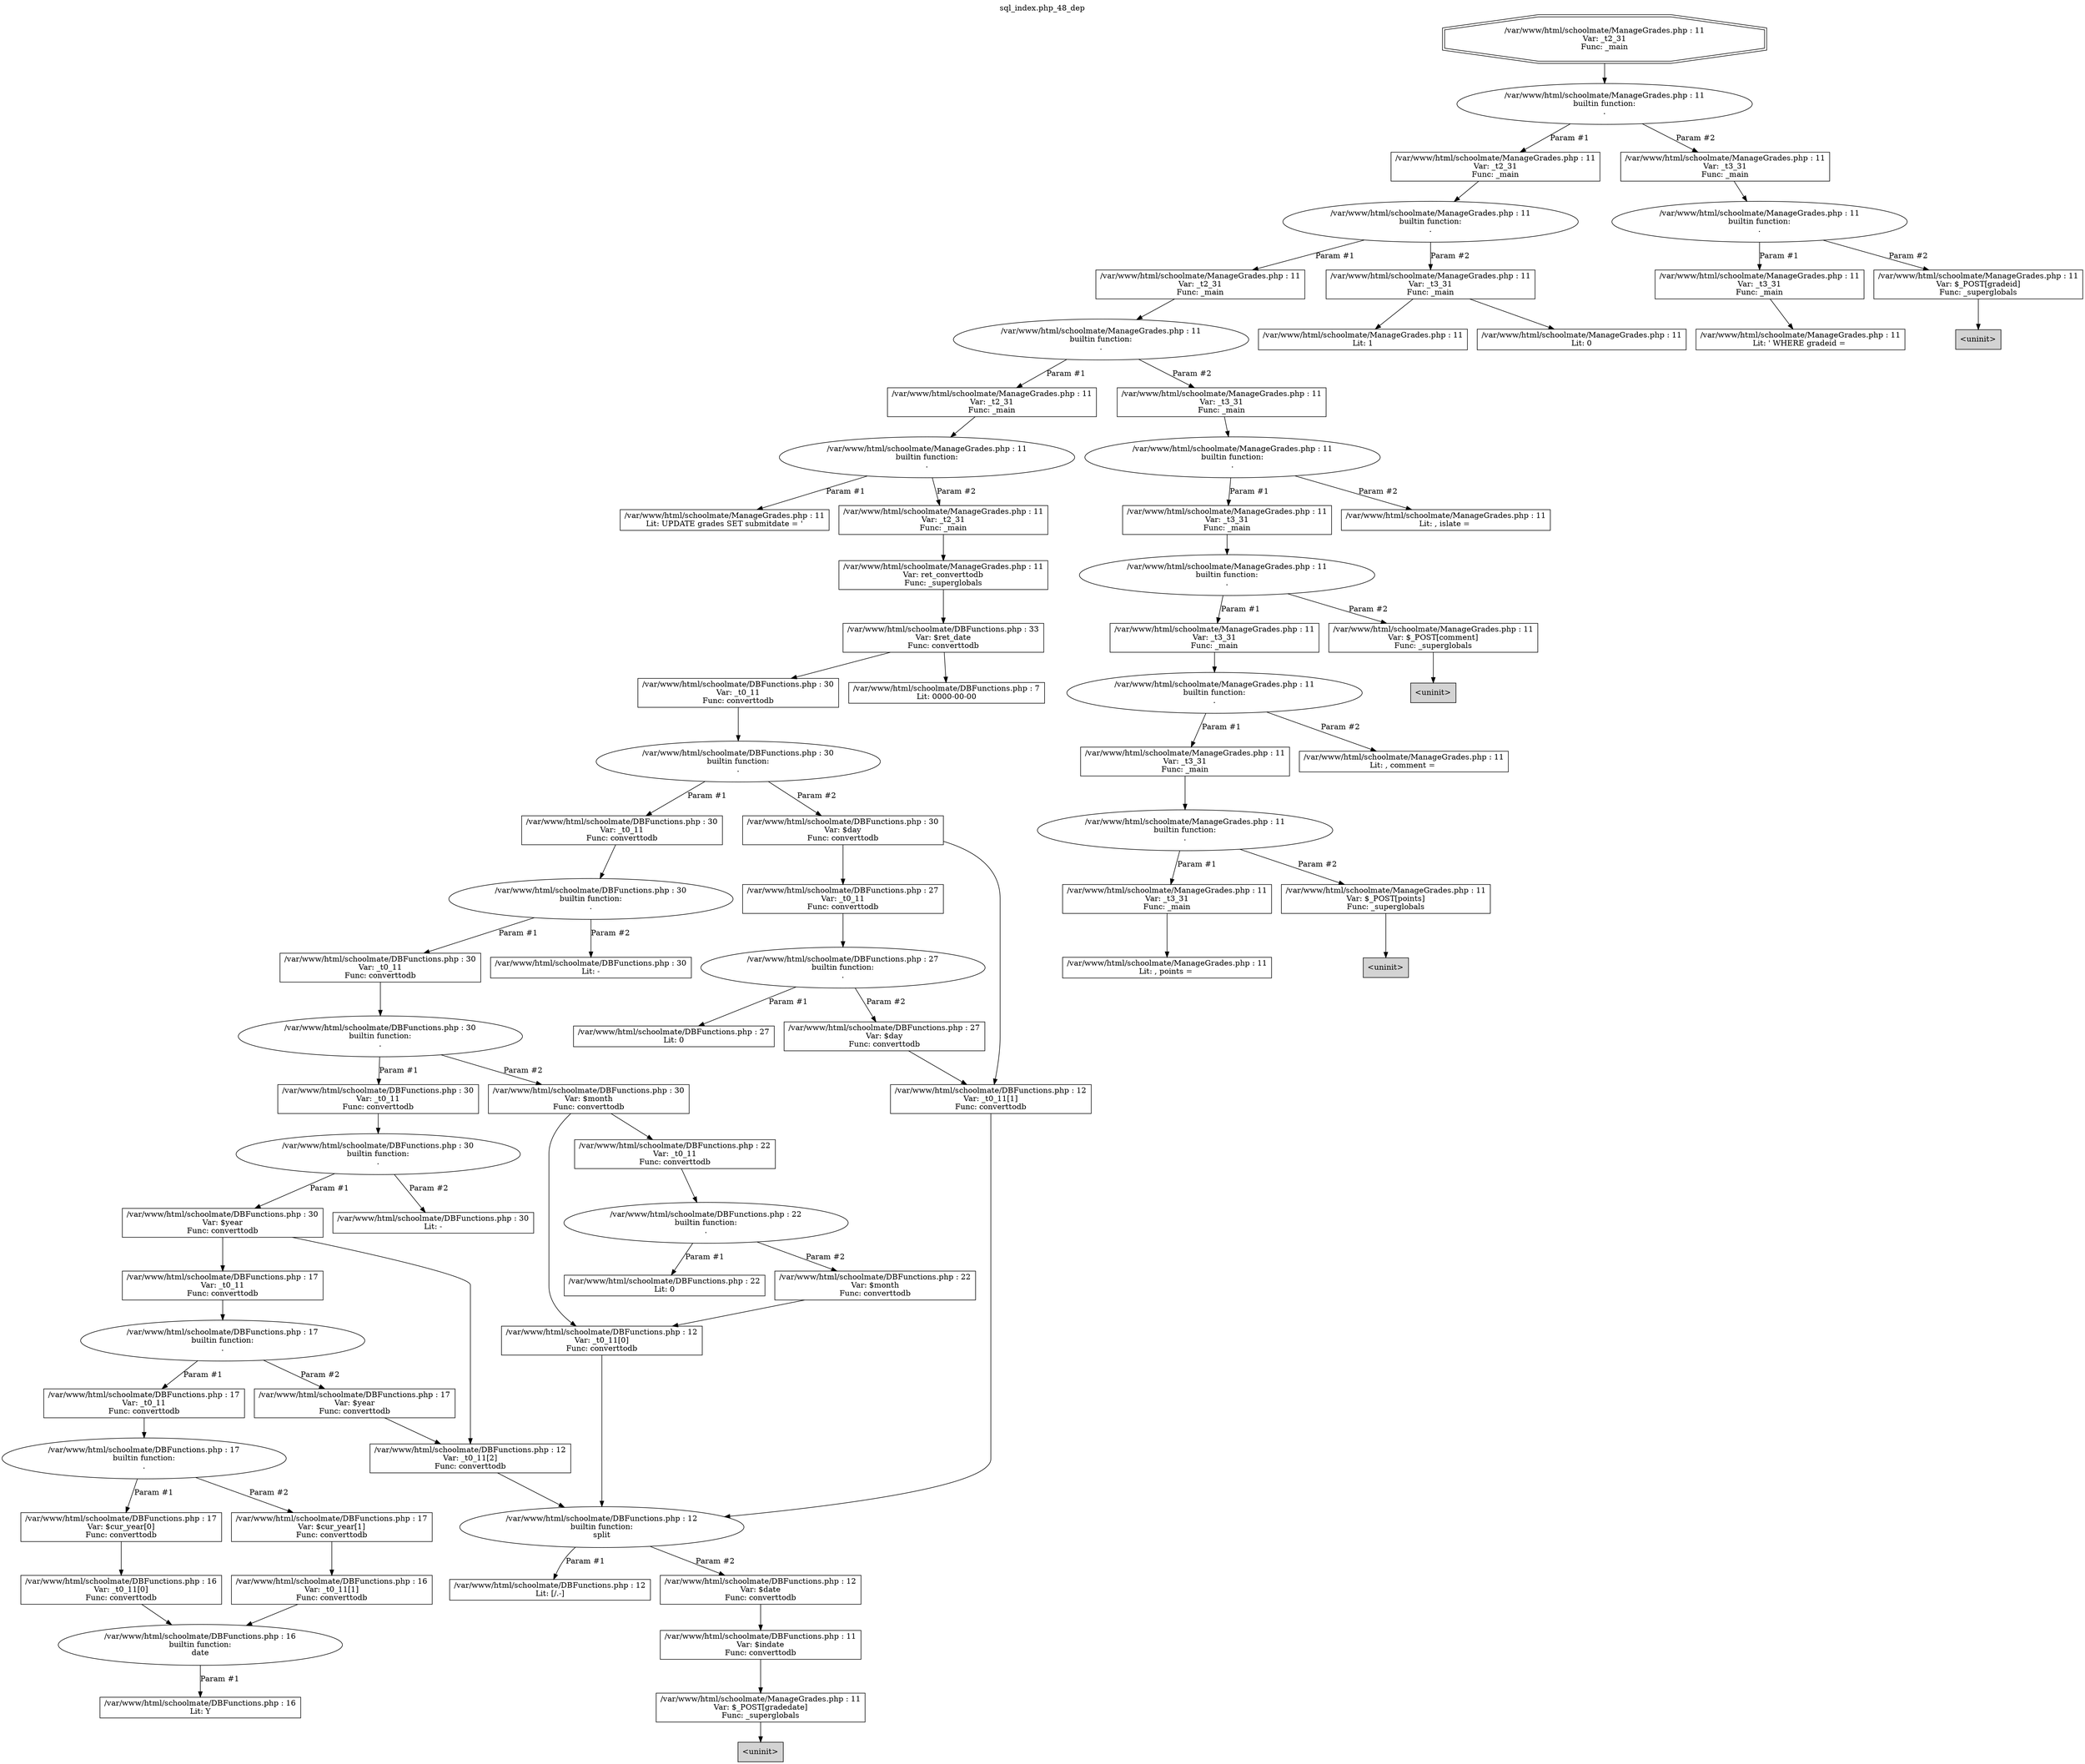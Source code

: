 digraph cfg {
  label="sql_index.php_48_dep";
  labelloc=t;
  n1 [shape=doubleoctagon, label="/var/www/html/schoolmate/ManageGrades.php : 11\nVar: _t2_31\nFunc: _main\n"];
  n2 [shape=ellipse, label="/var/www/html/schoolmate/ManageGrades.php : 11\nbuiltin function:\n.\n"];
  n3 [shape=box, label="/var/www/html/schoolmate/ManageGrades.php : 11\nVar: _t2_31\nFunc: _main\n"];
  n4 [shape=ellipse, label="/var/www/html/schoolmate/ManageGrades.php : 11\nbuiltin function:\n.\n"];
  n5 [shape=box, label="/var/www/html/schoolmate/ManageGrades.php : 11\nVar: _t2_31\nFunc: _main\n"];
  n6 [shape=ellipse, label="/var/www/html/schoolmate/ManageGrades.php : 11\nbuiltin function:\n.\n"];
  n7 [shape=box, label="/var/www/html/schoolmate/ManageGrades.php : 11\nVar: _t2_31\nFunc: _main\n"];
  n8 [shape=ellipse, label="/var/www/html/schoolmate/ManageGrades.php : 11\nbuiltin function:\n.\n"];
  n9 [shape=box, label="/var/www/html/schoolmate/ManageGrades.php : 11\nLit: UPDATE grades SET submitdate = '\n"];
  n10 [shape=box, label="/var/www/html/schoolmate/ManageGrades.php : 11\nVar: _t2_31\nFunc: _main\n"];
  n11 [shape=box, label="/var/www/html/schoolmate/ManageGrades.php : 11\nVar: ret_converttodb\nFunc: _superglobals\n"];
  n12 [shape=box, label="/var/www/html/schoolmate/DBFunctions.php : 33\nVar: $ret_date\nFunc: converttodb\n"];
  n13 [shape=box, label="/var/www/html/schoolmate/DBFunctions.php : 30\nVar: _t0_11\nFunc: converttodb\n"];
  n14 [shape=ellipse, label="/var/www/html/schoolmate/DBFunctions.php : 30\nbuiltin function:\n.\n"];
  n15 [shape=box, label="/var/www/html/schoolmate/DBFunctions.php : 30\nVar: _t0_11\nFunc: converttodb\n"];
  n16 [shape=ellipse, label="/var/www/html/schoolmate/DBFunctions.php : 30\nbuiltin function:\n.\n"];
  n17 [shape=box, label="/var/www/html/schoolmate/DBFunctions.php : 30\nVar: _t0_11\nFunc: converttodb\n"];
  n18 [shape=ellipse, label="/var/www/html/schoolmate/DBFunctions.php : 30\nbuiltin function:\n.\n"];
  n19 [shape=box, label="/var/www/html/schoolmate/DBFunctions.php : 30\nVar: _t0_11\nFunc: converttodb\n"];
  n20 [shape=ellipse, label="/var/www/html/schoolmate/DBFunctions.php : 30\nbuiltin function:\n.\n"];
  n21 [shape=box, label="/var/www/html/schoolmate/DBFunctions.php : 30\nVar: $year\nFunc: converttodb\n"];
  n22 [shape=box, label="/var/www/html/schoolmate/DBFunctions.php : 17\nVar: _t0_11\nFunc: converttodb\n"];
  n23 [shape=ellipse, label="/var/www/html/schoolmate/DBFunctions.php : 17\nbuiltin function:\n.\n"];
  n24 [shape=box, label="/var/www/html/schoolmate/DBFunctions.php : 17\nVar: _t0_11\nFunc: converttodb\n"];
  n25 [shape=ellipse, label="/var/www/html/schoolmate/DBFunctions.php : 17\nbuiltin function:\n.\n"];
  n26 [shape=box, label="/var/www/html/schoolmate/DBFunctions.php : 17\nVar: $cur_year[0]\nFunc: converttodb\n"];
  n27 [shape=box, label="/var/www/html/schoolmate/DBFunctions.php : 16\nVar: _t0_11[0]\nFunc: converttodb\n"];
  n28 [shape=ellipse, label="/var/www/html/schoolmate/DBFunctions.php : 16\nbuiltin function:\ndate\n"];
  n29 [shape=box, label="/var/www/html/schoolmate/DBFunctions.php : 16\nLit: Y\n"];
  n30 [shape=box, label="/var/www/html/schoolmate/DBFunctions.php : 17\nVar: $cur_year[1]\nFunc: converttodb\n"];
  n31 [shape=box, label="/var/www/html/schoolmate/DBFunctions.php : 16\nVar: _t0_11[1]\nFunc: converttodb\n"];
  n32 [shape=box, label="/var/www/html/schoolmate/DBFunctions.php : 17\nVar: $year\nFunc: converttodb\n"];
  n33 [shape=box, label="/var/www/html/schoolmate/DBFunctions.php : 12\nVar: _t0_11[2]\nFunc: converttodb\n"];
  n34 [shape=ellipse, label="/var/www/html/schoolmate/DBFunctions.php : 12\nbuiltin function:\nsplit\n"];
  n35 [shape=box, label="/var/www/html/schoolmate/DBFunctions.php : 12\nLit: [/.-]\n"];
  n36 [shape=box, label="/var/www/html/schoolmate/DBFunctions.php : 12\nVar: $date\nFunc: converttodb\n"];
  n37 [shape=box, label="/var/www/html/schoolmate/DBFunctions.php : 11\nVar: $indate\nFunc: converttodb\n"];
  n38 [shape=box, label="/var/www/html/schoolmate/ManageGrades.php : 11\nVar: $_POST[gradedate]\nFunc: _superglobals\n"];
  n39 [shape=box, label="<uninit>",style=filled];
  n40 [shape=box, label="/var/www/html/schoolmate/DBFunctions.php : 30\nLit: -\n"];
  n41 [shape=box, label="/var/www/html/schoolmate/DBFunctions.php : 30\nVar: $month\nFunc: converttodb\n"];
  n42 [shape=box, label="/var/www/html/schoolmate/DBFunctions.php : 12\nVar: _t0_11[0]\nFunc: converttodb\n"];
  n43 [shape=box, label="/var/www/html/schoolmate/DBFunctions.php : 22\nVar: _t0_11\nFunc: converttodb\n"];
  n44 [shape=ellipse, label="/var/www/html/schoolmate/DBFunctions.php : 22\nbuiltin function:\n.\n"];
  n45 [shape=box, label="/var/www/html/schoolmate/DBFunctions.php : 22\nLit: 0\n"];
  n46 [shape=box, label="/var/www/html/schoolmate/DBFunctions.php : 22\nVar: $month\nFunc: converttodb\n"];
  n47 [shape=box, label="/var/www/html/schoolmate/DBFunctions.php : 30\nLit: -\n"];
  n48 [shape=box, label="/var/www/html/schoolmate/DBFunctions.php : 30\nVar: $day\nFunc: converttodb\n"];
  n49 [shape=box, label="/var/www/html/schoolmate/DBFunctions.php : 27\nVar: _t0_11\nFunc: converttodb\n"];
  n50 [shape=ellipse, label="/var/www/html/schoolmate/DBFunctions.php : 27\nbuiltin function:\n.\n"];
  n51 [shape=box, label="/var/www/html/schoolmate/DBFunctions.php : 27\nLit: 0\n"];
  n52 [shape=box, label="/var/www/html/schoolmate/DBFunctions.php : 27\nVar: $day\nFunc: converttodb\n"];
  n53 [shape=box, label="/var/www/html/schoolmate/DBFunctions.php : 12\nVar: _t0_11[1]\nFunc: converttodb\n"];
  n54 [shape=box, label="/var/www/html/schoolmate/DBFunctions.php : 7\nLit: 0000-00-00\n"];
  n55 [shape=box, label="/var/www/html/schoolmate/ManageGrades.php : 11\nVar: _t3_31\nFunc: _main\n"];
  n56 [shape=ellipse, label="/var/www/html/schoolmate/ManageGrades.php : 11\nbuiltin function:\n.\n"];
  n57 [shape=box, label="/var/www/html/schoolmate/ManageGrades.php : 11\nVar: _t3_31\nFunc: _main\n"];
  n58 [shape=ellipse, label="/var/www/html/schoolmate/ManageGrades.php : 11\nbuiltin function:\n.\n"];
  n59 [shape=box, label="/var/www/html/schoolmate/ManageGrades.php : 11\nVar: _t3_31\nFunc: _main\n"];
  n60 [shape=ellipse, label="/var/www/html/schoolmate/ManageGrades.php : 11\nbuiltin function:\n.\n"];
  n61 [shape=box, label="/var/www/html/schoolmate/ManageGrades.php : 11\nVar: _t3_31\nFunc: _main\n"];
  n62 [shape=ellipse, label="/var/www/html/schoolmate/ManageGrades.php : 11\nbuiltin function:\n.\n"];
  n63 [shape=box, label="/var/www/html/schoolmate/ManageGrades.php : 11\nVar: _t3_31\nFunc: _main\n"];
  n64 [shape=box, label="/var/www/html/schoolmate/ManageGrades.php : 11\nLit: , points = \n"];
  n65 [shape=box, label="/var/www/html/schoolmate/ManageGrades.php : 11\nVar: $_POST[points]\nFunc: _superglobals\n"];
  n66 [shape=box, label="<uninit>",style=filled];
  n67 [shape=box, label="/var/www/html/schoolmate/ManageGrades.php : 11\nLit: , comment = \n"];
  n68 [shape=box, label="/var/www/html/schoolmate/ManageGrades.php : 11\nVar: $_POST[comment]\nFunc: _superglobals\n"];
  n69 [shape=box, label="<uninit>",style=filled];
  n70 [shape=box, label="/var/www/html/schoolmate/ManageGrades.php : 11\nLit: , islate = \n"];
  n71 [shape=box, label="/var/www/html/schoolmate/ManageGrades.php : 11\nVar: _t3_31\nFunc: _main\n"];
  n72 [shape=box, label="/var/www/html/schoolmate/ManageGrades.php : 11\nLit: 1\n"];
  n73 [shape=box, label="/var/www/html/schoolmate/ManageGrades.php : 11\nLit: 0\n"];
  n74 [shape=box, label="/var/www/html/schoolmate/ManageGrades.php : 11\nVar: _t3_31\nFunc: _main\n"];
  n75 [shape=ellipse, label="/var/www/html/schoolmate/ManageGrades.php : 11\nbuiltin function:\n.\n"];
  n76 [shape=box, label="/var/www/html/schoolmate/ManageGrades.php : 11\nVar: _t3_31\nFunc: _main\n"];
  n77 [shape=box, label="/var/www/html/schoolmate/ManageGrades.php : 11\nLit: ' WHERE gradeid = \n"];
  n78 [shape=box, label="/var/www/html/schoolmate/ManageGrades.php : 11\nVar: $_POST[gradeid]\nFunc: _superglobals\n"];
  n79 [shape=box, label="<uninit>",style=filled];
  n1 -> n2;
  n3 -> n4;
  n5 -> n6;
  n7 -> n8;
  n8 -> n9[label="Param #1"];
  n8 -> n10[label="Param #2"];
  n13 -> n14;
  n15 -> n16;
  n17 -> n18;
  n19 -> n20;
  n22 -> n23;
  n24 -> n25;
  n27 -> n28;
  n28 -> n29[label="Param #1"];
  n26 -> n27;
  n25 -> n26[label="Param #1"];
  n25 -> n30[label="Param #2"];
  n31 -> n28;
  n30 -> n31;
  n23 -> n24[label="Param #1"];
  n23 -> n32[label="Param #2"];
  n33 -> n34;
  n34 -> n35[label="Param #1"];
  n34 -> n36[label="Param #2"];
  n38 -> n39;
  n37 -> n38;
  n36 -> n37;
  n32 -> n33;
  n21 -> n22;
  n21 -> n33;
  n20 -> n21[label="Param #1"];
  n20 -> n40[label="Param #2"];
  n18 -> n19[label="Param #1"];
  n18 -> n41[label="Param #2"];
  n42 -> n34;
  n41 -> n42;
  n41 -> n43;
  n43 -> n44;
  n44 -> n45[label="Param #1"];
  n44 -> n46[label="Param #2"];
  n46 -> n42;
  n16 -> n17[label="Param #1"];
  n16 -> n47[label="Param #2"];
  n14 -> n15[label="Param #1"];
  n14 -> n48[label="Param #2"];
  n49 -> n50;
  n50 -> n51[label="Param #1"];
  n50 -> n52[label="Param #2"];
  n53 -> n34;
  n52 -> n53;
  n48 -> n49;
  n48 -> n53;
  n12 -> n13;
  n12 -> n54;
  n11 -> n12;
  n10 -> n11;
  n6 -> n7[label="Param #1"];
  n6 -> n55[label="Param #2"];
  n55 -> n56;
  n57 -> n58;
  n59 -> n60;
  n61 -> n62;
  n63 -> n64;
  n62 -> n63[label="Param #1"];
  n62 -> n65[label="Param #2"];
  n65 -> n66;
  n60 -> n61[label="Param #1"];
  n60 -> n67[label="Param #2"];
  n58 -> n59[label="Param #1"];
  n58 -> n68[label="Param #2"];
  n68 -> n69;
  n56 -> n57[label="Param #1"];
  n56 -> n70[label="Param #2"];
  n4 -> n5[label="Param #1"];
  n4 -> n71[label="Param #2"];
  n71 -> n72;
  n71 -> n73;
  n2 -> n3[label="Param #1"];
  n2 -> n74[label="Param #2"];
  n74 -> n75;
  n76 -> n77;
  n75 -> n76[label="Param #1"];
  n75 -> n78[label="Param #2"];
  n78 -> n79;
}

